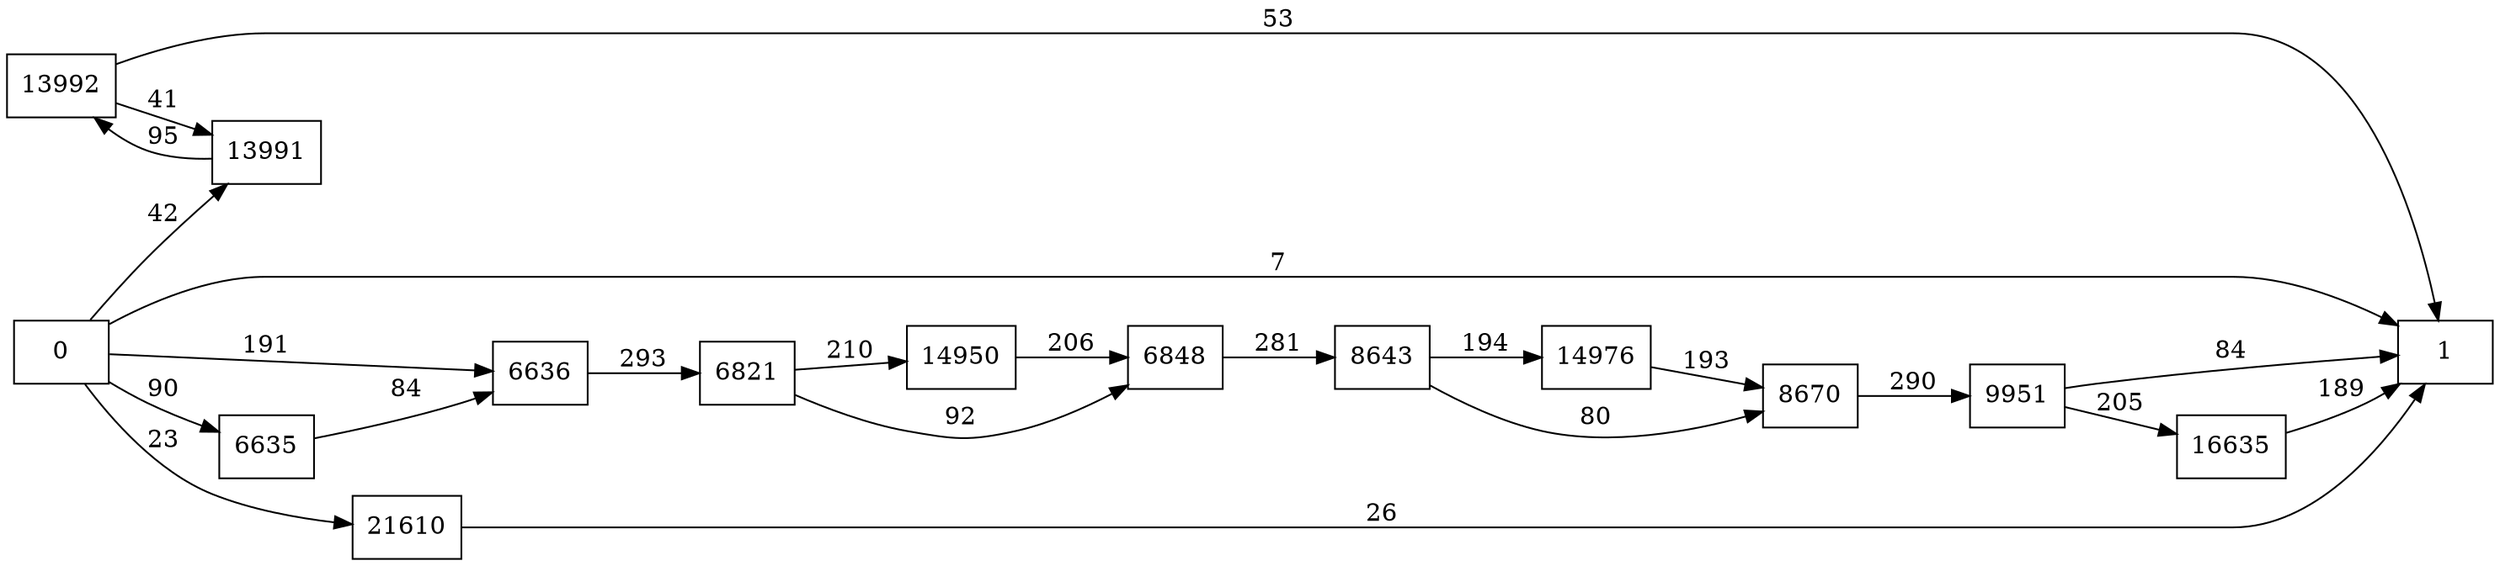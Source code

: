 digraph {
	graph [rankdir=LR]
	node [shape=rectangle]
	6635 -> 6636 [label=84]
	6636 -> 6821 [label=293]
	6821 -> 6848 [label=92]
	6821 -> 14950 [label=210]
	6848 -> 8643 [label=281]
	8643 -> 8670 [label=80]
	8643 -> 14976 [label=194]
	8670 -> 9951 [label=290]
	9951 -> 1 [label=84]
	9951 -> 16635 [label=205]
	13991 -> 13992 [label=95]
	13992 -> 13991 [label=41]
	13992 -> 1 [label=53]
	14950 -> 6848 [label=206]
	14976 -> 8670 [label=193]
	16635 -> 1 [label=189]
	21610 -> 1 [label=26]
	0 -> 6636 [label=191]
	0 -> 1 [label=7]
	0 -> 6635 [label=90]
	0 -> 13991 [label=42]
	0 -> 21610 [label=23]
}
